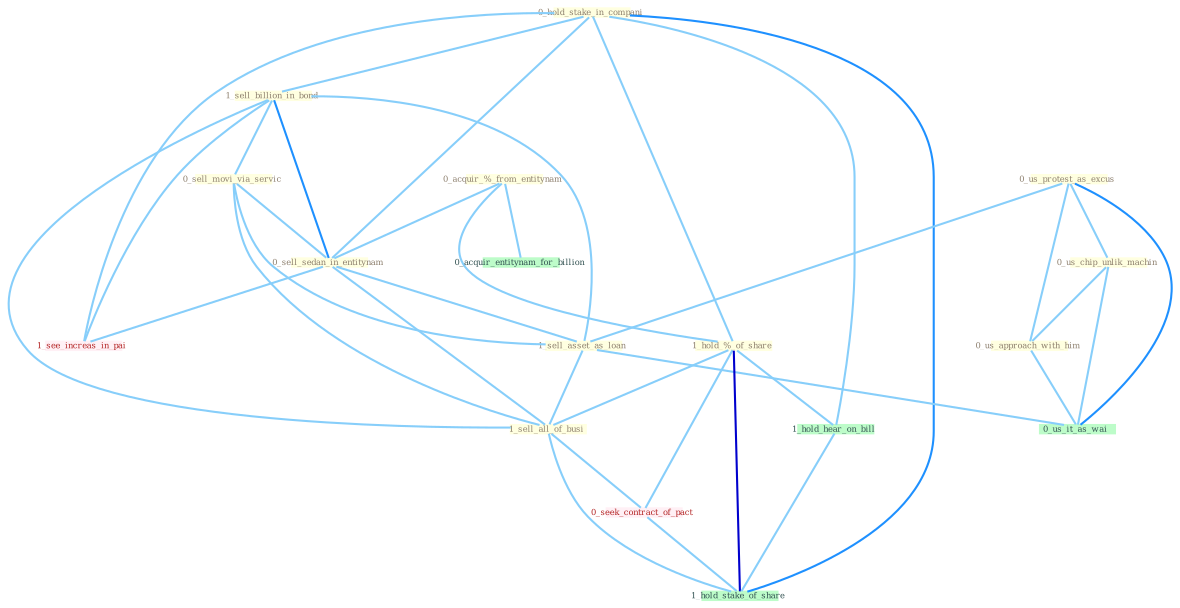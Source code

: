 Graph G{ 
    node
    [shape=polygon,style=filled,width=.5,height=.06,color="#BDFCC9",fixedsize=true,fontsize=4,
    fontcolor="#2f4f4f"];
    {node
    [color="#ffffe0", fontcolor="#8b7d6b"] "0_hold_stake_in_compani " "1_sell_billion_in_bond " "0_us_protest_as_excus " "0_sell_movi_via_servic " "0_acquir_%_from_entitynam " "0_sell_sedan_in_entitynam " "1_sell_asset_as_loan " "0_us_chip_unlik_machin " "1_hold_%_of_share " "1_sell_all_of_busi " "0_us_approach_with_him "}
{node [color="#fff0f5", fontcolor="#b22222"] "0_seek_contract_of_pact " "1_see_increas_in_pai "}
edge [color="#B0E2FF"];

	"0_hold_stake_in_compani " -- "1_sell_billion_in_bond " [w="1", color="#87cefa" ];
	"0_hold_stake_in_compani " -- "0_sell_sedan_in_entitynam " [w="1", color="#87cefa" ];
	"0_hold_stake_in_compani " -- "1_hold_%_of_share " [w="1", color="#87cefa" ];
	"0_hold_stake_in_compani " -- "1_see_increas_in_pai " [w="1", color="#87cefa" ];
	"0_hold_stake_in_compani " -- "1_hold_hear_on_bill " [w="1", color="#87cefa" ];
	"0_hold_stake_in_compani " -- "1_hold_stake_of_share " [w="2", color="#1e90ff" , len=0.8];
	"1_sell_billion_in_bond " -- "0_sell_movi_via_servic " [w="1", color="#87cefa" ];
	"1_sell_billion_in_bond " -- "0_sell_sedan_in_entitynam " [w="2", color="#1e90ff" , len=0.8];
	"1_sell_billion_in_bond " -- "1_sell_asset_as_loan " [w="1", color="#87cefa" ];
	"1_sell_billion_in_bond " -- "1_sell_all_of_busi " [w="1", color="#87cefa" ];
	"1_sell_billion_in_bond " -- "1_see_increas_in_pai " [w="1", color="#87cefa" ];
	"0_us_protest_as_excus " -- "1_sell_asset_as_loan " [w="1", color="#87cefa" ];
	"0_us_protest_as_excus " -- "0_us_chip_unlik_machin " [w="1", color="#87cefa" ];
	"0_us_protest_as_excus " -- "0_us_approach_with_him " [w="1", color="#87cefa" ];
	"0_us_protest_as_excus " -- "0_us_it_as_wai " [w="2", color="#1e90ff" , len=0.8];
	"0_sell_movi_via_servic " -- "0_sell_sedan_in_entitynam " [w="1", color="#87cefa" ];
	"0_sell_movi_via_servic " -- "1_sell_asset_as_loan " [w="1", color="#87cefa" ];
	"0_sell_movi_via_servic " -- "1_sell_all_of_busi " [w="1", color="#87cefa" ];
	"0_acquir_%_from_entitynam " -- "0_sell_sedan_in_entitynam " [w="1", color="#87cefa" ];
	"0_acquir_%_from_entitynam " -- "1_hold_%_of_share " [w="1", color="#87cefa" ];
	"0_acquir_%_from_entitynam " -- "0_acquir_entitynam_for_billion " [w="1", color="#87cefa" ];
	"0_sell_sedan_in_entitynam " -- "1_sell_asset_as_loan " [w="1", color="#87cefa" ];
	"0_sell_sedan_in_entitynam " -- "1_sell_all_of_busi " [w="1", color="#87cefa" ];
	"0_sell_sedan_in_entitynam " -- "1_see_increas_in_pai " [w="1", color="#87cefa" ];
	"1_sell_asset_as_loan " -- "1_sell_all_of_busi " [w="1", color="#87cefa" ];
	"1_sell_asset_as_loan " -- "0_us_it_as_wai " [w="1", color="#87cefa" ];
	"0_us_chip_unlik_machin " -- "0_us_approach_with_him " [w="1", color="#87cefa" ];
	"0_us_chip_unlik_machin " -- "0_us_it_as_wai " [w="1", color="#87cefa" ];
	"1_hold_%_of_share " -- "1_sell_all_of_busi " [w="1", color="#87cefa" ];
	"1_hold_%_of_share " -- "0_seek_contract_of_pact " [w="1", color="#87cefa" ];
	"1_hold_%_of_share " -- "1_hold_hear_on_bill " [w="1", color="#87cefa" ];
	"1_hold_%_of_share " -- "1_hold_stake_of_share " [w="3", color="#0000cd" , len=0.6];
	"1_sell_all_of_busi " -- "0_seek_contract_of_pact " [w="1", color="#87cefa" ];
	"1_sell_all_of_busi " -- "1_hold_stake_of_share " [w="1", color="#87cefa" ];
	"0_us_approach_with_him " -- "0_us_it_as_wai " [w="1", color="#87cefa" ];
	"0_seek_contract_of_pact " -- "1_hold_stake_of_share " [w="1", color="#87cefa" ];
	"1_hold_hear_on_bill " -- "1_hold_stake_of_share " [w="1", color="#87cefa" ];
}
